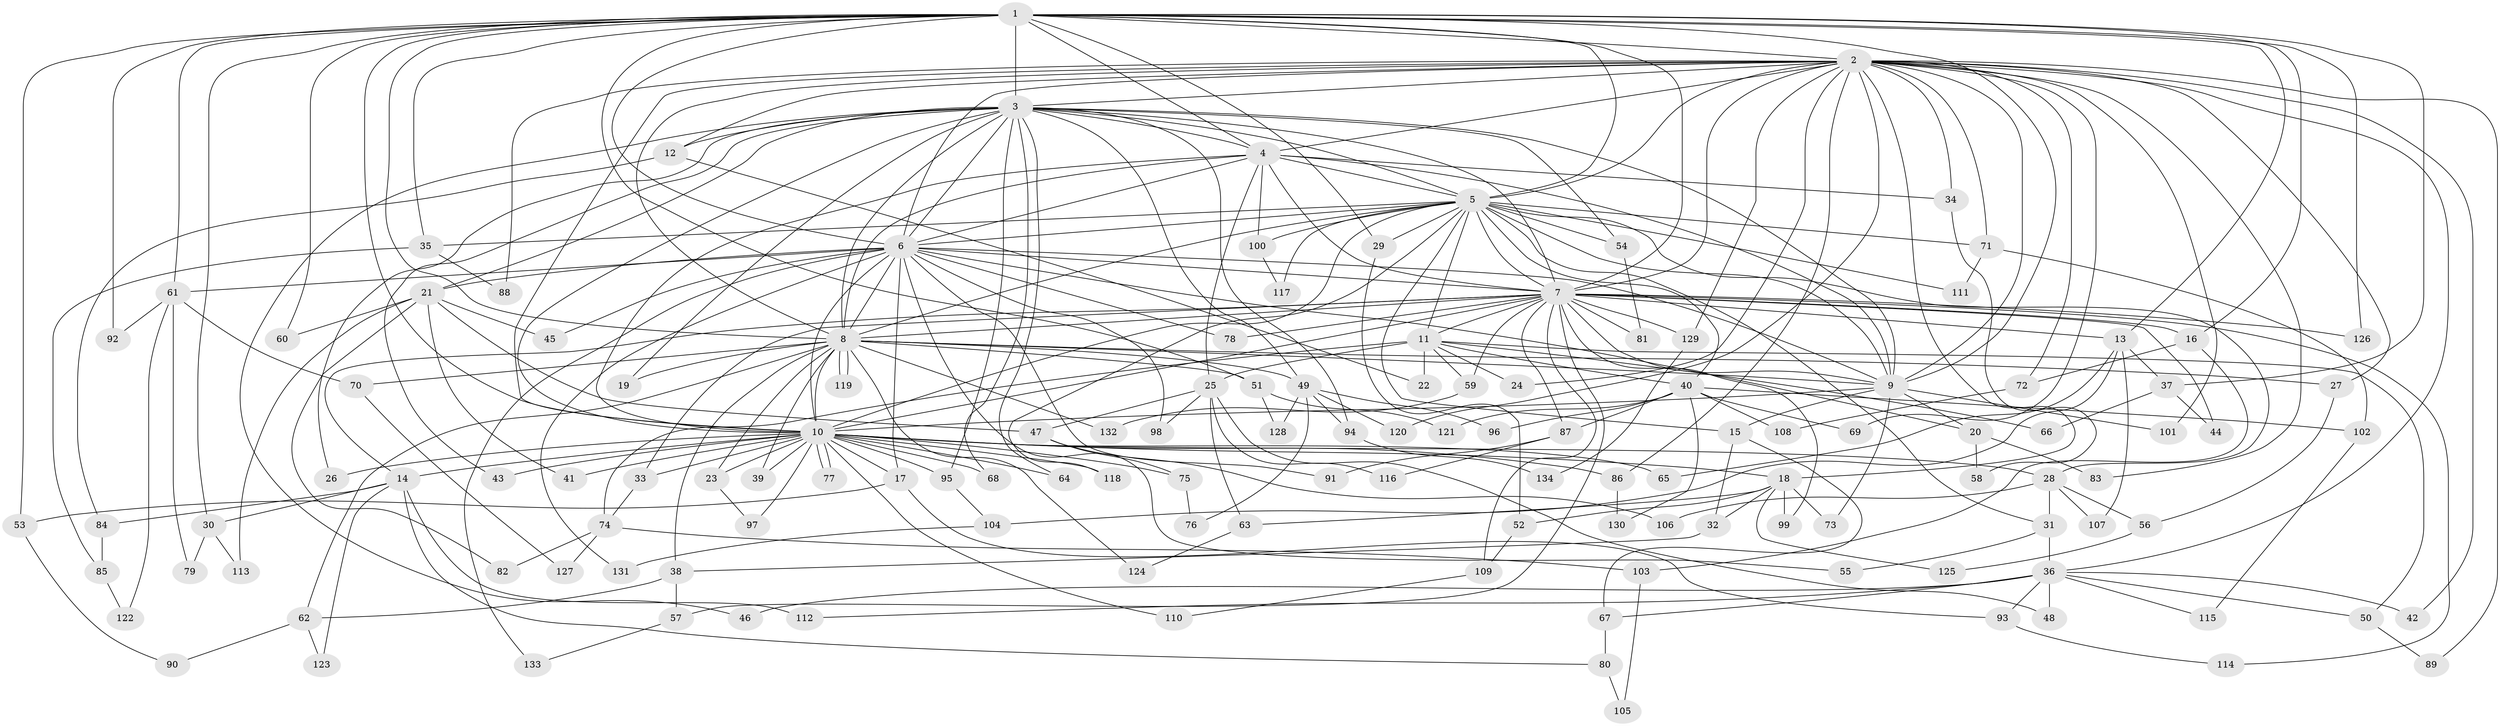 // coarse degree distribution, {15: 0.018867924528301886, 21: 0.018867924528301886, 17: 0.018867924528301886, 9: 0.018867924528301886, 22: 0.018867924528301886, 24: 0.018867924528301886, 19: 0.018867924528301886, 20: 0.018867924528301886, 13: 0.018867924528301886, 4: 0.1509433962264151, 7: 0.018867924528301886, 10: 0.018867924528301886, 2: 0.32075471698113206, 8: 0.03773584905660377, 3: 0.22641509433962265, 5: 0.018867924528301886, 6: 0.03773584905660377}
// Generated by graph-tools (version 1.1) at 2025/17/03/04/25 18:17:53]
// undirected, 134 vertices, 293 edges
graph export_dot {
graph [start="1"]
  node [color=gray90,style=filled];
  1;
  2;
  3;
  4;
  5;
  6;
  7;
  8;
  9;
  10;
  11;
  12;
  13;
  14;
  15;
  16;
  17;
  18;
  19;
  20;
  21;
  22;
  23;
  24;
  25;
  26;
  27;
  28;
  29;
  30;
  31;
  32;
  33;
  34;
  35;
  36;
  37;
  38;
  39;
  40;
  41;
  42;
  43;
  44;
  45;
  46;
  47;
  48;
  49;
  50;
  51;
  52;
  53;
  54;
  55;
  56;
  57;
  58;
  59;
  60;
  61;
  62;
  63;
  64;
  65;
  66;
  67;
  68;
  69;
  70;
  71;
  72;
  73;
  74;
  75;
  76;
  77;
  78;
  79;
  80;
  81;
  82;
  83;
  84;
  85;
  86;
  87;
  88;
  89;
  90;
  91;
  92;
  93;
  94;
  95;
  96;
  97;
  98;
  99;
  100;
  101;
  102;
  103;
  104;
  105;
  106;
  107;
  108;
  109;
  110;
  111;
  112;
  113;
  114;
  115;
  116;
  117;
  118;
  119;
  120;
  121;
  122;
  123;
  124;
  125;
  126;
  127;
  128;
  129;
  130;
  131;
  132;
  133;
  134;
  1 -- 2;
  1 -- 3;
  1 -- 4;
  1 -- 5;
  1 -- 6;
  1 -- 7;
  1 -- 8;
  1 -- 9;
  1 -- 10;
  1 -- 13;
  1 -- 16;
  1 -- 29;
  1 -- 30;
  1 -- 35;
  1 -- 37;
  1 -- 51;
  1 -- 53;
  1 -- 60;
  1 -- 61;
  1 -- 92;
  1 -- 126;
  2 -- 3;
  2 -- 4;
  2 -- 5;
  2 -- 6;
  2 -- 7;
  2 -- 8;
  2 -- 9;
  2 -- 10;
  2 -- 12;
  2 -- 18;
  2 -- 24;
  2 -- 27;
  2 -- 34;
  2 -- 36;
  2 -- 42;
  2 -- 69;
  2 -- 71;
  2 -- 72;
  2 -- 83;
  2 -- 86;
  2 -- 88;
  2 -- 89;
  2 -- 101;
  2 -- 120;
  2 -- 129;
  3 -- 4;
  3 -- 5;
  3 -- 6;
  3 -- 7;
  3 -- 8;
  3 -- 9;
  3 -- 10;
  3 -- 12;
  3 -- 19;
  3 -- 21;
  3 -- 26;
  3 -- 43;
  3 -- 46;
  3 -- 49;
  3 -- 54;
  3 -- 64;
  3 -- 68;
  3 -- 94;
  3 -- 95;
  4 -- 5;
  4 -- 6;
  4 -- 7;
  4 -- 8;
  4 -- 9;
  4 -- 10;
  4 -- 25;
  4 -- 34;
  4 -- 100;
  5 -- 6;
  5 -- 7;
  5 -- 8;
  5 -- 9;
  5 -- 10;
  5 -- 11;
  5 -- 15;
  5 -- 28;
  5 -- 29;
  5 -- 31;
  5 -- 35;
  5 -- 40;
  5 -- 54;
  5 -- 71;
  5 -- 100;
  5 -- 111;
  5 -- 117;
  5 -- 118;
  6 -- 7;
  6 -- 8;
  6 -- 9;
  6 -- 10;
  6 -- 17;
  6 -- 20;
  6 -- 21;
  6 -- 45;
  6 -- 55;
  6 -- 61;
  6 -- 78;
  6 -- 91;
  6 -- 98;
  6 -- 131;
  6 -- 133;
  7 -- 8;
  7 -- 9;
  7 -- 10;
  7 -- 11;
  7 -- 13;
  7 -- 14;
  7 -- 16;
  7 -- 33;
  7 -- 44;
  7 -- 57;
  7 -- 59;
  7 -- 78;
  7 -- 81;
  7 -- 87;
  7 -- 99;
  7 -- 109;
  7 -- 114;
  7 -- 126;
  7 -- 129;
  8 -- 9;
  8 -- 10;
  8 -- 19;
  8 -- 23;
  8 -- 27;
  8 -- 38;
  8 -- 39;
  8 -- 49;
  8 -- 51;
  8 -- 62;
  8 -- 70;
  8 -- 119;
  8 -- 119;
  8 -- 124;
  8 -- 132;
  9 -- 10;
  9 -- 15;
  9 -- 20;
  9 -- 73;
  9 -- 101;
  10 -- 14;
  10 -- 17;
  10 -- 18;
  10 -- 23;
  10 -- 26;
  10 -- 28;
  10 -- 33;
  10 -- 39;
  10 -- 41;
  10 -- 43;
  10 -- 64;
  10 -- 65;
  10 -- 68;
  10 -- 75;
  10 -- 77;
  10 -- 77;
  10 -- 86;
  10 -- 95;
  10 -- 97;
  10 -- 110;
  10 -- 118;
  11 -- 22;
  11 -- 24;
  11 -- 25;
  11 -- 40;
  11 -- 50;
  11 -- 59;
  11 -- 66;
  11 -- 74;
  12 -- 22;
  12 -- 84;
  13 -- 37;
  13 -- 65;
  13 -- 104;
  13 -- 107;
  14 -- 30;
  14 -- 80;
  14 -- 84;
  14 -- 112;
  14 -- 123;
  15 -- 32;
  15 -- 67;
  16 -- 72;
  16 -- 103;
  17 -- 53;
  17 -- 93;
  18 -- 32;
  18 -- 52;
  18 -- 63;
  18 -- 73;
  18 -- 99;
  18 -- 125;
  20 -- 58;
  20 -- 83;
  21 -- 41;
  21 -- 45;
  21 -- 47;
  21 -- 60;
  21 -- 82;
  21 -- 113;
  23 -- 97;
  25 -- 47;
  25 -- 48;
  25 -- 63;
  25 -- 98;
  25 -- 116;
  27 -- 56;
  28 -- 31;
  28 -- 56;
  28 -- 106;
  28 -- 107;
  29 -- 52;
  30 -- 79;
  30 -- 113;
  31 -- 36;
  31 -- 55;
  32 -- 38;
  33 -- 74;
  34 -- 58;
  35 -- 85;
  35 -- 88;
  36 -- 42;
  36 -- 46;
  36 -- 48;
  36 -- 50;
  36 -- 67;
  36 -- 93;
  36 -- 112;
  36 -- 115;
  37 -- 44;
  37 -- 66;
  38 -- 57;
  38 -- 62;
  40 -- 69;
  40 -- 87;
  40 -- 96;
  40 -- 102;
  40 -- 108;
  40 -- 121;
  40 -- 130;
  47 -- 75;
  47 -- 106;
  49 -- 76;
  49 -- 94;
  49 -- 96;
  49 -- 120;
  49 -- 128;
  50 -- 89;
  51 -- 121;
  51 -- 128;
  52 -- 109;
  53 -- 90;
  54 -- 81;
  56 -- 125;
  57 -- 133;
  59 -- 132;
  61 -- 70;
  61 -- 79;
  61 -- 92;
  61 -- 122;
  62 -- 90;
  62 -- 123;
  63 -- 124;
  67 -- 80;
  70 -- 127;
  71 -- 102;
  71 -- 111;
  72 -- 108;
  74 -- 82;
  74 -- 103;
  74 -- 127;
  75 -- 76;
  80 -- 105;
  84 -- 85;
  85 -- 122;
  86 -- 130;
  87 -- 91;
  87 -- 116;
  93 -- 114;
  94 -- 134;
  95 -- 104;
  100 -- 117;
  102 -- 115;
  103 -- 105;
  104 -- 131;
  109 -- 110;
  129 -- 134;
}
